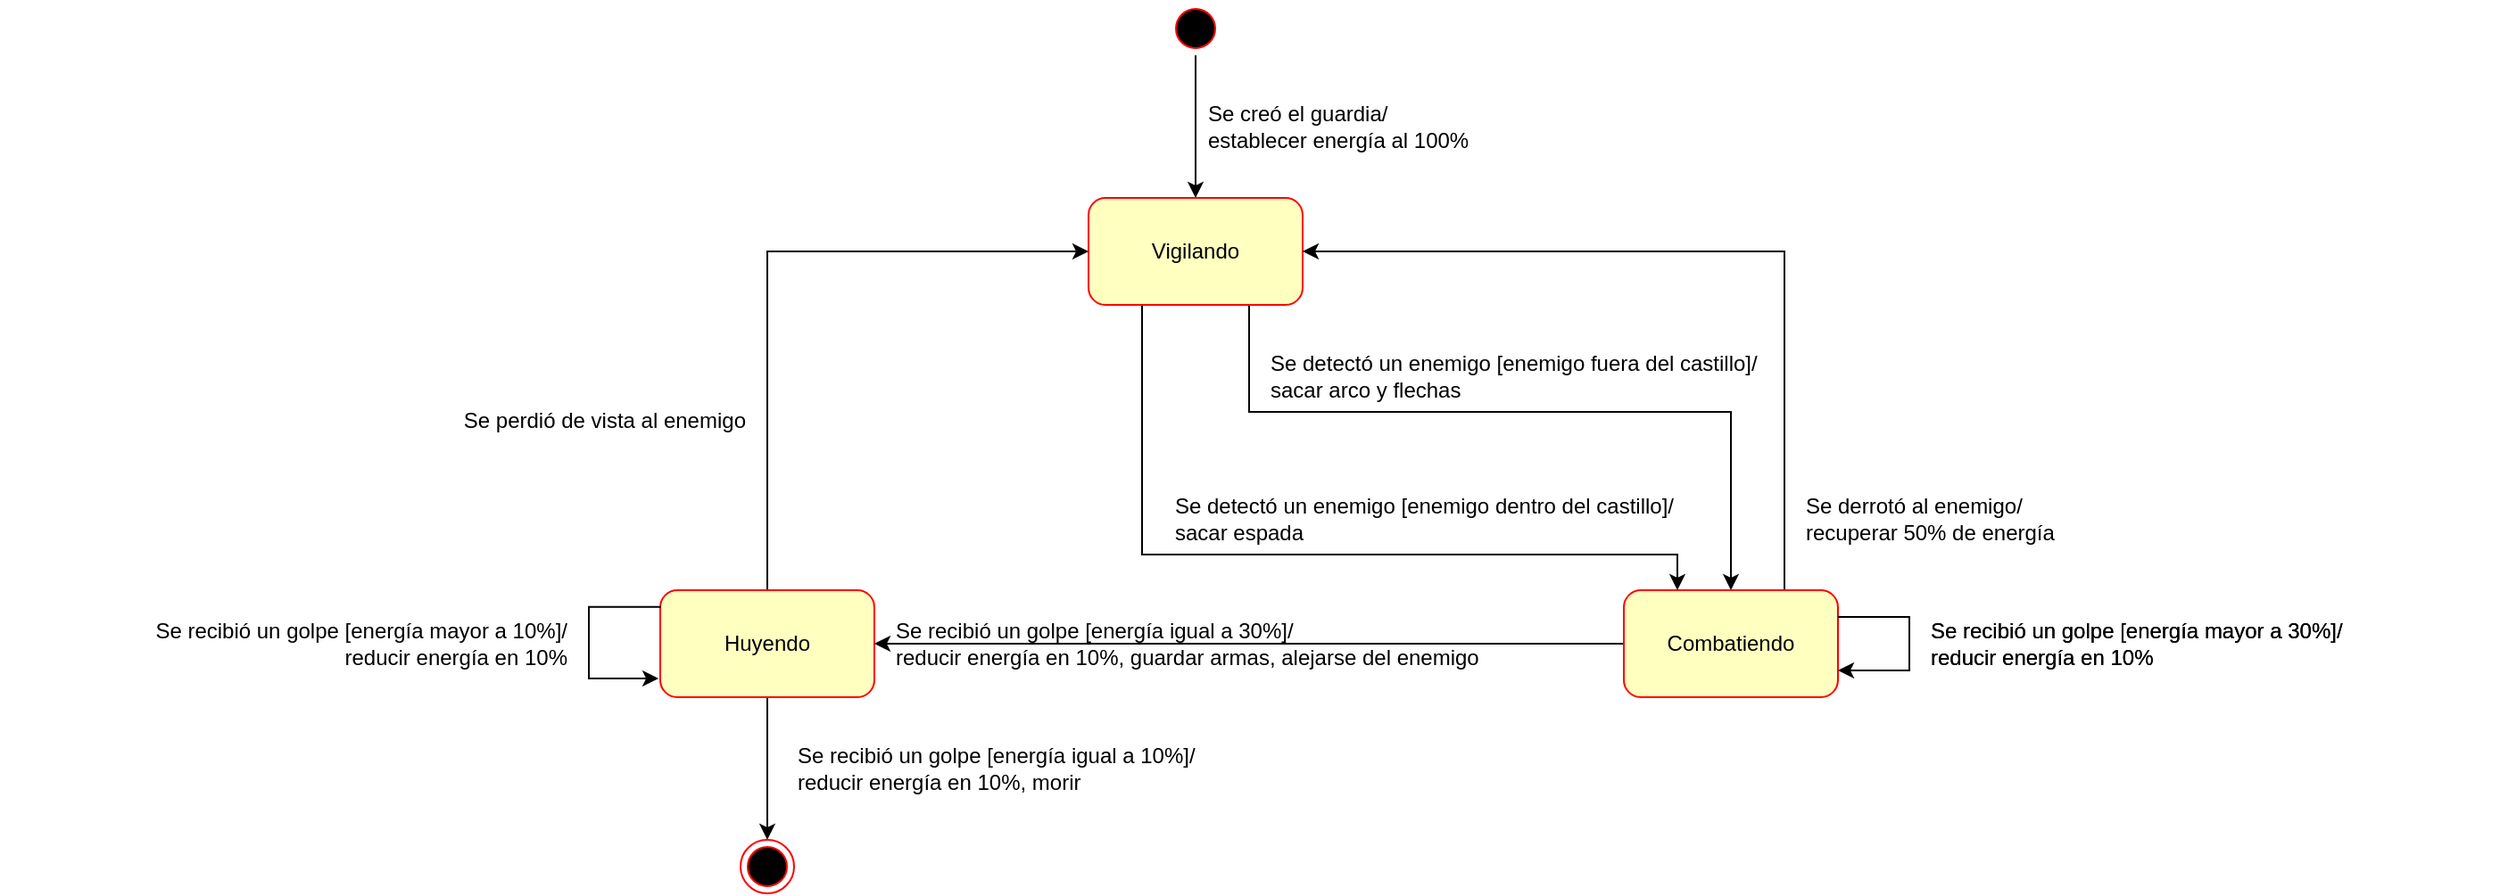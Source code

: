 <mxfile version="13.8.0" type="github">
  <diagram id="YNvZwJrBOYFxlkn6kkAn" name="Page-1">
    <mxGraphModel dx="2312" dy="1514" grid="1" gridSize="10" guides="1" tooltips="1" connect="1" arrows="1" fold="1" page="1" pageScale="1" pageWidth="850" pageHeight="1100" math="0" shadow="0">
      <root>
        <mxCell id="0" />
        <mxCell id="1" parent="0" />
        <mxCell id="6laZq1fDUzcg9IqnlFVi-5" style="edgeStyle=orthogonalEdgeStyle;rounded=0;orthogonalLoop=1;jettySize=auto;html=1;entryX=0.5;entryY=0;entryDx=0;entryDy=0;" edge="1" parent="1" source="6laZq1fDUzcg9IqnlFVi-1" target="6laZq1fDUzcg9IqnlFVi-3">
          <mxGeometry relative="1" as="geometry" />
        </mxCell>
        <mxCell id="6laZq1fDUzcg9IqnlFVi-1" value="" style="ellipse;html=1;shape=startState;fillColor=#000000;strokeColor=#ff0000;" vertex="1" parent="1">
          <mxGeometry x="385" y="50" width="30" height="30" as="geometry" />
        </mxCell>
        <mxCell id="6laZq1fDUzcg9IqnlFVi-11" style="edgeStyle=orthogonalEdgeStyle;rounded=0;orthogonalLoop=1;jettySize=auto;html=1;entryX=0.5;entryY=0;entryDx=0;entryDy=0;exitX=0.75;exitY=1;exitDx=0;exitDy=0;" edge="1" parent="1" source="6laZq1fDUzcg9IqnlFVi-3" target="6laZq1fDUzcg9IqnlFVi-8">
          <mxGeometry relative="1" as="geometry">
            <Array as="points">
              <mxPoint x="430" y="280" />
              <mxPoint x="700" y="280" />
            </Array>
          </mxGeometry>
        </mxCell>
        <mxCell id="6laZq1fDUzcg9IqnlFVi-12" style="edgeStyle=orthogonalEdgeStyle;rounded=0;orthogonalLoop=1;jettySize=auto;html=1;entryX=0.25;entryY=0;entryDx=0;entryDy=0;exitX=0.25;exitY=1;exitDx=0;exitDy=0;" edge="1" parent="1" source="6laZq1fDUzcg9IqnlFVi-3" target="6laZq1fDUzcg9IqnlFVi-8">
          <mxGeometry relative="1" as="geometry">
            <Array as="points">
              <mxPoint x="370" y="360" />
              <mxPoint x="670" y="360" />
            </Array>
          </mxGeometry>
        </mxCell>
        <mxCell id="6laZq1fDUzcg9IqnlFVi-3" value="Vigilando" style="rounded=1;whiteSpace=wrap;html=1;arcSize=16;fontColor=#000000;fillColor=#ffffc0;strokeColor=#ff0000;" vertex="1" parent="1">
          <mxGeometry x="340" y="160" width="120" height="60" as="geometry" />
        </mxCell>
        <mxCell id="6laZq1fDUzcg9IqnlFVi-9" style="edgeStyle=orthogonalEdgeStyle;rounded=0;orthogonalLoop=1;jettySize=auto;html=1;entryX=0;entryY=0.5;entryDx=0;entryDy=0;" edge="1" parent="1" source="6laZq1fDUzcg9IqnlFVi-7" target="6laZq1fDUzcg9IqnlFVi-3">
          <mxGeometry relative="1" as="geometry">
            <Array as="points">
              <mxPoint x="160" y="190" />
            </Array>
          </mxGeometry>
        </mxCell>
        <mxCell id="6laZq1fDUzcg9IqnlFVi-29" style="edgeStyle=orthogonalEdgeStyle;rounded=0;orthogonalLoop=1;jettySize=auto;html=1;" edge="1" parent="1" source="6laZq1fDUzcg9IqnlFVi-7" target="6laZq1fDUzcg9IqnlFVi-28">
          <mxGeometry relative="1" as="geometry" />
        </mxCell>
        <mxCell id="6laZq1fDUzcg9IqnlFVi-7" value="Huyendo" style="rounded=1;whiteSpace=wrap;html=1;arcSize=16;fontColor=#000000;fillColor=#ffffc0;strokeColor=#ff0000;" vertex="1" parent="1">
          <mxGeometry x="100" y="380" width="120" height="60" as="geometry" />
        </mxCell>
        <mxCell id="6laZq1fDUzcg9IqnlFVi-10" style="edgeStyle=orthogonalEdgeStyle;rounded=0;orthogonalLoop=1;jettySize=auto;html=1;entryX=1;entryY=0.5;entryDx=0;entryDy=0;" edge="1" parent="1" source="6laZq1fDUzcg9IqnlFVi-8" target="6laZq1fDUzcg9IqnlFVi-7">
          <mxGeometry relative="1" as="geometry" />
        </mxCell>
        <mxCell id="6laZq1fDUzcg9IqnlFVi-22" style="edgeStyle=orthogonalEdgeStyle;rounded=0;orthogonalLoop=1;jettySize=auto;html=1;entryX=1;entryY=0.5;entryDx=0;entryDy=0;" edge="1" parent="1" source="6laZq1fDUzcg9IqnlFVi-8" target="6laZq1fDUzcg9IqnlFVi-3">
          <mxGeometry relative="1" as="geometry">
            <Array as="points">
              <mxPoint x="730" y="190" />
            </Array>
          </mxGeometry>
        </mxCell>
        <mxCell id="6laZq1fDUzcg9IqnlFVi-8" value="Combatiendo" style="rounded=1;whiteSpace=wrap;html=1;arcSize=16;fontColor=#000000;fillColor=#ffffc0;strokeColor=#ff0000;" vertex="1" parent="1">
          <mxGeometry x="640" y="380" width="120" height="60" as="geometry" />
        </mxCell>
        <mxCell id="6laZq1fDUzcg9IqnlFVi-13" value="&lt;div&gt;Se creó el guardia/&lt;/div&gt;&lt;div&gt;establecer energía al 100%&lt;br&gt;&lt;/div&gt;" style="text;html=1;strokeColor=none;fillColor=none;align=left;verticalAlign=middle;whiteSpace=wrap;rounded=0;" vertex="1" parent="1">
          <mxGeometry x="405" y="100" width="165" height="40" as="geometry" />
        </mxCell>
        <mxCell id="6laZq1fDUzcg9IqnlFVi-14" value="&lt;div&gt;Se detectó un enemigo [enemigo fuera del castillo]/&lt;/div&gt;&lt;div&gt;sacar arco y flechas&lt;br&gt;&lt;/div&gt;" style="text;html=1;strokeColor=none;fillColor=none;align=left;verticalAlign=middle;whiteSpace=wrap;rounded=0;" vertex="1" parent="1">
          <mxGeometry x="440" y="240" width="320" height="40" as="geometry" />
        </mxCell>
        <mxCell id="6laZq1fDUzcg9IqnlFVi-15" value="&lt;div align=&quot;left&quot;&gt;Se detectó un enemigo [enemigo dentro del castillo]/&lt;/div&gt;&lt;div align=&quot;left&quot;&gt;sacar espada&lt;br&gt;&lt;/div&gt;" style="text;html=1;strokeColor=none;fillColor=none;align=right;verticalAlign=middle;whiteSpace=wrap;rounded=0;" vertex="1" parent="1">
          <mxGeometry x="350" y="320" width="320" height="40" as="geometry" />
        </mxCell>
        <mxCell id="6laZq1fDUzcg9IqnlFVi-16" style="edgeStyle=orthogonalEdgeStyle;rounded=0;orthogonalLoop=1;jettySize=auto;html=1;entryX=1;entryY=0.75;entryDx=0;entryDy=0;exitX=1;exitY=0.25;exitDx=0;exitDy=0;" edge="1" parent="1" source="6laZq1fDUzcg9IqnlFVi-8" target="6laZq1fDUzcg9IqnlFVi-8">
          <mxGeometry relative="1" as="geometry">
            <Array as="points">
              <mxPoint x="800" y="395" />
              <mxPoint x="800" y="425" />
            </Array>
          </mxGeometry>
        </mxCell>
        <mxCell id="6laZq1fDUzcg9IqnlFVi-17" value="&lt;div&gt;Se recibió un golpe [energía mayor a 30%]/&lt;/div&gt;&lt;div&gt;reducir energía en 10%&lt;br&gt;&lt;/div&gt;" style="text;html=1;strokeColor=none;fillColor=none;align=left;verticalAlign=middle;whiteSpace=wrap;rounded=0;" vertex="1" parent="1">
          <mxGeometry x="810" y="390" width="320" height="40" as="geometry" />
        </mxCell>
        <mxCell id="6laZq1fDUzcg9IqnlFVi-18" value="&lt;div&gt;Se recibió un golpe [energía igual a 30%]/&lt;/div&gt;&lt;div&gt;reducir energía en 10%, guardar armas, alejarse del enemigo&lt;br&gt;&lt;/div&gt;" style="text;html=1;strokeColor=none;fillColor=none;align=left;verticalAlign=middle;whiteSpace=wrap;rounded=0;" vertex="1" parent="1">
          <mxGeometry x="230" y="390" width="360" height="40" as="geometry" />
        </mxCell>
        <mxCell id="6laZq1fDUzcg9IqnlFVi-23" value="&lt;div&gt;Se derrotó al enemigo/&lt;/div&gt;&lt;div&gt;recuperar 50% de energía&lt;br&gt;&lt;/div&gt;" style="text;html=1;strokeColor=none;fillColor=none;align=left;verticalAlign=middle;whiteSpace=wrap;rounded=0;" vertex="1" parent="1">
          <mxGeometry x="740" y="320" width="320" height="40" as="geometry" />
        </mxCell>
        <mxCell id="6laZq1fDUzcg9IqnlFVi-24" value="&lt;div align=&quot;right&quot;&gt;Se perdió de vista al enemigo&lt;/div&gt;" style="text;html=1;strokeColor=none;fillColor=none;align=right;verticalAlign=middle;whiteSpace=wrap;rounded=0;" vertex="1" parent="1">
          <mxGeometry x="-30" y="270" width="180" height="30" as="geometry" />
        </mxCell>
        <mxCell id="6laZq1fDUzcg9IqnlFVi-25" value="&lt;div&gt;Se recibió un golpe [energía mayor a 30%]/&lt;/div&gt;&lt;div&gt;reducir energía en 10%&lt;br&gt;&lt;/div&gt;" style="text;html=1;strokeColor=none;fillColor=none;align=left;verticalAlign=middle;whiteSpace=wrap;rounded=0;" vertex="1" parent="1">
          <mxGeometry x="810" y="390" width="320" height="40" as="geometry" />
        </mxCell>
        <mxCell id="6laZq1fDUzcg9IqnlFVi-26" value="&lt;div align=&quot;right&quot;&gt;Se recibió un golpe [energía mayor a 10%]/&lt;/div&gt;&lt;div align=&quot;right&quot;&gt;reducir energía en 10%&lt;br&gt;&lt;/div&gt;" style="text;html=1;strokeColor=none;fillColor=none;align=right;verticalAlign=middle;whiteSpace=wrap;rounded=0;" vertex="1" parent="1">
          <mxGeometry x="-270" y="390" width="320" height="40" as="geometry" />
        </mxCell>
        <mxCell id="6laZq1fDUzcg9IqnlFVi-27" style="edgeStyle=orthogonalEdgeStyle;rounded=0;orthogonalLoop=1;jettySize=auto;html=1;exitX=0.003;exitY=0.156;exitDx=0;exitDy=0;exitPerimeter=0;entryX=-0.008;entryY=0.825;entryDx=0;entryDy=0;entryPerimeter=0;" edge="1" parent="1" source="6laZq1fDUzcg9IqnlFVi-7" target="6laZq1fDUzcg9IqnlFVi-7">
          <mxGeometry relative="1" as="geometry">
            <mxPoint x="90" y="460" as="targetPoint" />
            <Array as="points">
              <mxPoint x="60" y="389" />
              <mxPoint x="60" y="430" />
            </Array>
          </mxGeometry>
        </mxCell>
        <mxCell id="6laZq1fDUzcg9IqnlFVi-28" value="" style="ellipse;html=1;shape=endState;fillColor=#000000;strokeColor=#ff0000;" vertex="1" parent="1">
          <mxGeometry x="145" y="520" width="30" height="30" as="geometry" />
        </mxCell>
        <mxCell id="6laZq1fDUzcg9IqnlFVi-30" value="&lt;div align=&quot;left&quot;&gt;Se recibió un golpe [energía igual a 10%]/&lt;/div&gt;&lt;div align=&quot;left&quot;&gt;reducir energía en 10%, morir&lt;br&gt;&lt;/div&gt;" style="text;html=1;strokeColor=none;fillColor=none;align=left;verticalAlign=middle;whiteSpace=wrap;rounded=0;" vertex="1" parent="1">
          <mxGeometry x="175" y="460" width="320" height="40" as="geometry" />
        </mxCell>
      </root>
    </mxGraphModel>
  </diagram>
</mxfile>

